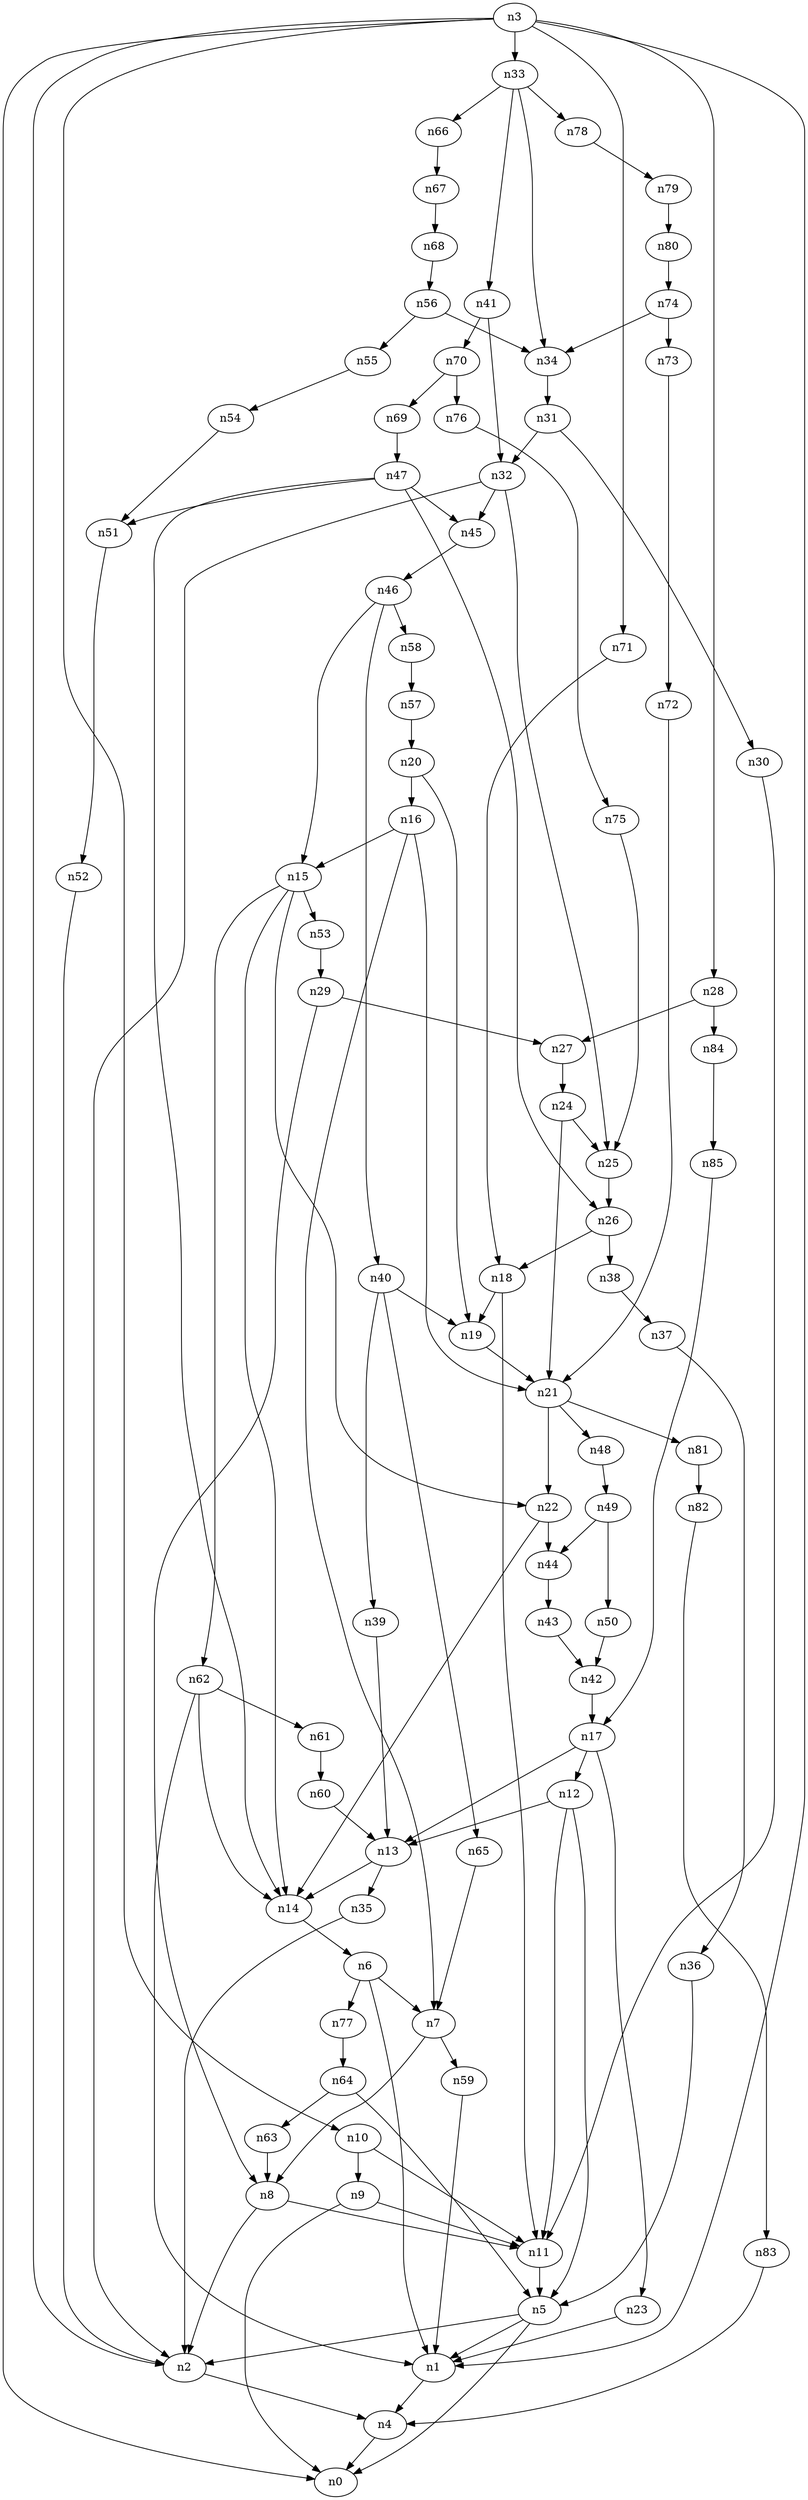 digraph G {
	n1 -> n4	 [_graphml_id=e4];
	n2 -> n4	 [_graphml_id=e7];
	n3 -> n0	 [_graphml_id=e0];
	n3 -> n1	 [_graphml_id=e3];
	n3 -> n2	 [_graphml_id=e6];
	n3 -> n10	 [_graphml_id=e15];
	n3 -> n28	 [_graphml_id=e44];
	n3 -> n33	 [_graphml_id=e52];
	n3 -> n71	 [_graphml_id=e116];
	n4 -> n0	 [_graphml_id=e1];
	n5 -> n0	 [_graphml_id=e2];
	n5 -> n1	 [_graphml_id=e5];
	n5 -> n2	 [_graphml_id=e8];
	n6 -> n1	 [_graphml_id=e9];
	n6 -> n7	 [_graphml_id=e10];
	n6 -> n77	 [_graphml_id=e126];
	n7 -> n8	 [_graphml_id=e11];
	n7 -> n59	 [_graphml_id=e96];
	n8 -> n2	 [_graphml_id=e12];
	n8 -> n11	 [_graphml_id=e27];
	n9 -> n0	 [_graphml_id=e13];
	n9 -> n11	 [_graphml_id=e16];
	n10 -> n9	 [_graphml_id=e14];
	n10 -> n11	 [_graphml_id=e57];
	n11 -> n5	 [_graphml_id=e17];
	n12 -> n5	 [_graphml_id=e18];
	n12 -> n11	 [_graphml_id=e87];
	n12 -> n13	 [_graphml_id=e19];
	n13 -> n14	 [_graphml_id=e20];
	n13 -> n35	 [_graphml_id=e55];
	n14 -> n6	 [_graphml_id=e21];
	n15 -> n14	 [_graphml_id=e22];
	n15 -> n22	 [_graphml_id=e37];
	n15 -> n53	 [_graphml_id=e86];
	n15 -> n62	 [_graphml_id=e117];
	n16 -> n7	 [_graphml_id=e24];
	n16 -> n15	 [_graphml_id=e23];
	n16 -> n21	 [_graphml_id=e47];
	n17 -> n12	 [_graphml_id=e26];
	n17 -> n13	 [_graphml_id=e25];
	n17 -> n23	 [_graphml_id=e35];
	n18 -> n11	 [_graphml_id=e28];
	n18 -> n19	 [_graphml_id=e29];
	n19 -> n21	 [_graphml_id=e32];
	n20 -> n16	 [_graphml_id=e31];
	n20 -> n19	 [_graphml_id=e30];
	n21 -> n22	 [_graphml_id=e33];
	n21 -> n48	 [_graphml_id=e78];
	n21 -> n81	 [_graphml_id=e132];
	n22 -> n14	 [_graphml_id=e34];
	n22 -> n44	 [_graphml_id=e71];
	n23 -> n1	 [_graphml_id=e36];
	n24 -> n21	 [_graphml_id=e38];
	n24 -> n25	 [_graphml_id=e39];
	n25 -> n26	 [_graphml_id=e40];
	n26 -> n18	 [_graphml_id=e41];
	n26 -> n38	 [_graphml_id=e61];
	n27 -> n24	 [_graphml_id=e42];
	n28 -> n27	 [_graphml_id=e43];
	n28 -> n84	 [_graphml_id=e136];
	n29 -> n8	 [_graphml_id=e45];
	n29 -> n27	 [_graphml_id=e46];
	n30 -> n11	 [_graphml_id=e48];
	n31 -> n30	 [_graphml_id=e49];
	n31 -> n32	 [_graphml_id=e50];
	n32 -> n2	 [_graphml_id=e51];
	n32 -> n25	 [_graphml_id=e67];
	n32 -> n45	 [_graphml_id=e72];
	n33 -> n34	 [_graphml_id=e53];
	n33 -> n41	 [_graphml_id=e65];
	n33 -> n66	 [_graphml_id=e108];
	n33 -> n78	 [_graphml_id=e128];
	n34 -> n31	 [_graphml_id=e54];
	n35 -> n2	 [_graphml_id=e56];
	n36 -> n5	 [_graphml_id=e58];
	n37 -> n36	 [_graphml_id=e59];
	n38 -> n37	 [_graphml_id=e60];
	n39 -> n13	 [_graphml_id=e62];
	n40 -> n19	 [_graphml_id=e64];
	n40 -> n39	 [_graphml_id=e63];
	n40 -> n65	 [_graphml_id=e105];
	n41 -> n32	 [_graphml_id=e66];
	n41 -> n70	 [_graphml_id=e114];
	n42 -> n17	 [_graphml_id=e68];
	n43 -> n42	 [_graphml_id=e69];
	n44 -> n43	 [_graphml_id=e70];
	n45 -> n46	 [_graphml_id=e73];
	n46 -> n15	 [_graphml_id=e77];
	n46 -> n40	 [_graphml_id=e74];
	n46 -> n58	 [_graphml_id=e94];
	n47 -> n14	 [_graphml_id=e97];
	n47 -> n26	 [_graphml_id=e76];
	n47 -> n45	 [_graphml_id=e75];
	n47 -> n51	 [_graphml_id=e82];
	n48 -> n49	 [_graphml_id=e79];
	n49 -> n44	 [_graphml_id=e107];
	n49 -> n50	 [_graphml_id=e80];
	n50 -> n42	 [_graphml_id=e81];
	n51 -> n52	 [_graphml_id=e83];
	n52 -> n2	 [_graphml_id=e84];
	n53 -> n29	 [_graphml_id=e85];
	n54 -> n51	 [_graphml_id=e88];
	n55 -> n54	 [_graphml_id=e89];
	n56 -> n34	 [_graphml_id=e91];
	n56 -> n55	 [_graphml_id=e90];
	n57 -> n20	 [_graphml_id=e92];
	n58 -> n57	 [_graphml_id=e93];
	n59 -> n1	 [_graphml_id=e95];
	n60 -> n13	 [_graphml_id=e98];
	n61 -> n60	 [_graphml_id=e99];
	n62 -> n1	 [_graphml_id=e127];
	n62 -> n14	 [_graphml_id=e101];
	n62 -> n61	 [_graphml_id=e100];
	n63 -> n8	 [_graphml_id=e102];
	n64 -> n5	 [_graphml_id=e104];
	n64 -> n63	 [_graphml_id=e103];
	n65 -> n7	 [_graphml_id=e106];
	n66 -> n67	 [_graphml_id=e109];
	n67 -> n68	 [_graphml_id=e110];
	n68 -> n56	 [_graphml_id=e111];
	n69 -> n47	 [_graphml_id=e112];
	n70 -> n69	 [_graphml_id=e113];
	n70 -> n76	 [_graphml_id=e124];
	n71 -> n18	 [_graphml_id=e115];
	n72 -> n21	 [_graphml_id=e118];
	n73 -> n72	 [_graphml_id=e119];
	n74 -> n34	 [_graphml_id=e121];
	n74 -> n73	 [_graphml_id=e120];
	n75 -> n25	 [_graphml_id=e122];
	n76 -> n75	 [_graphml_id=e123];
	n77 -> n64	 [_graphml_id=e125];
	n78 -> n79	 [_graphml_id=e129];
	n79 -> n80	 [_graphml_id=e130];
	n80 -> n74	 [_graphml_id=e131];
	n81 -> n82	 [_graphml_id=e133];
	n82 -> n83	 [_graphml_id=e134];
	n83 -> n4	 [_graphml_id=e135];
	n84 -> n85	 [_graphml_id=e137];
	n85 -> n17	 [_graphml_id=e138];
}
